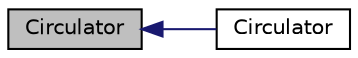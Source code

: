 digraph "Circulator"
{
  bgcolor="transparent";
  edge [fontname="Helvetica",fontsize="10",labelfontname="Helvetica",labelfontsize="10"];
  node [fontname="Helvetica",fontsize="10",shape=record];
  rankdir="LR";
  Node1 [label="Circulator",height=0.2,width=0.4,color="black", fillcolor="grey75", style="filled", fontcolor="black"];
  Node1 -> Node2 [dir="back",color="midnightblue",fontsize="10",style="solid",fontname="Helvetica"];
  Node2 [label="Circulator",height=0.2,width=0.4,color="black",URL="$a00276.html#afaa469a89c66d3c573254ee9ab116a7a",tooltip="Construct from a container. "];
}
